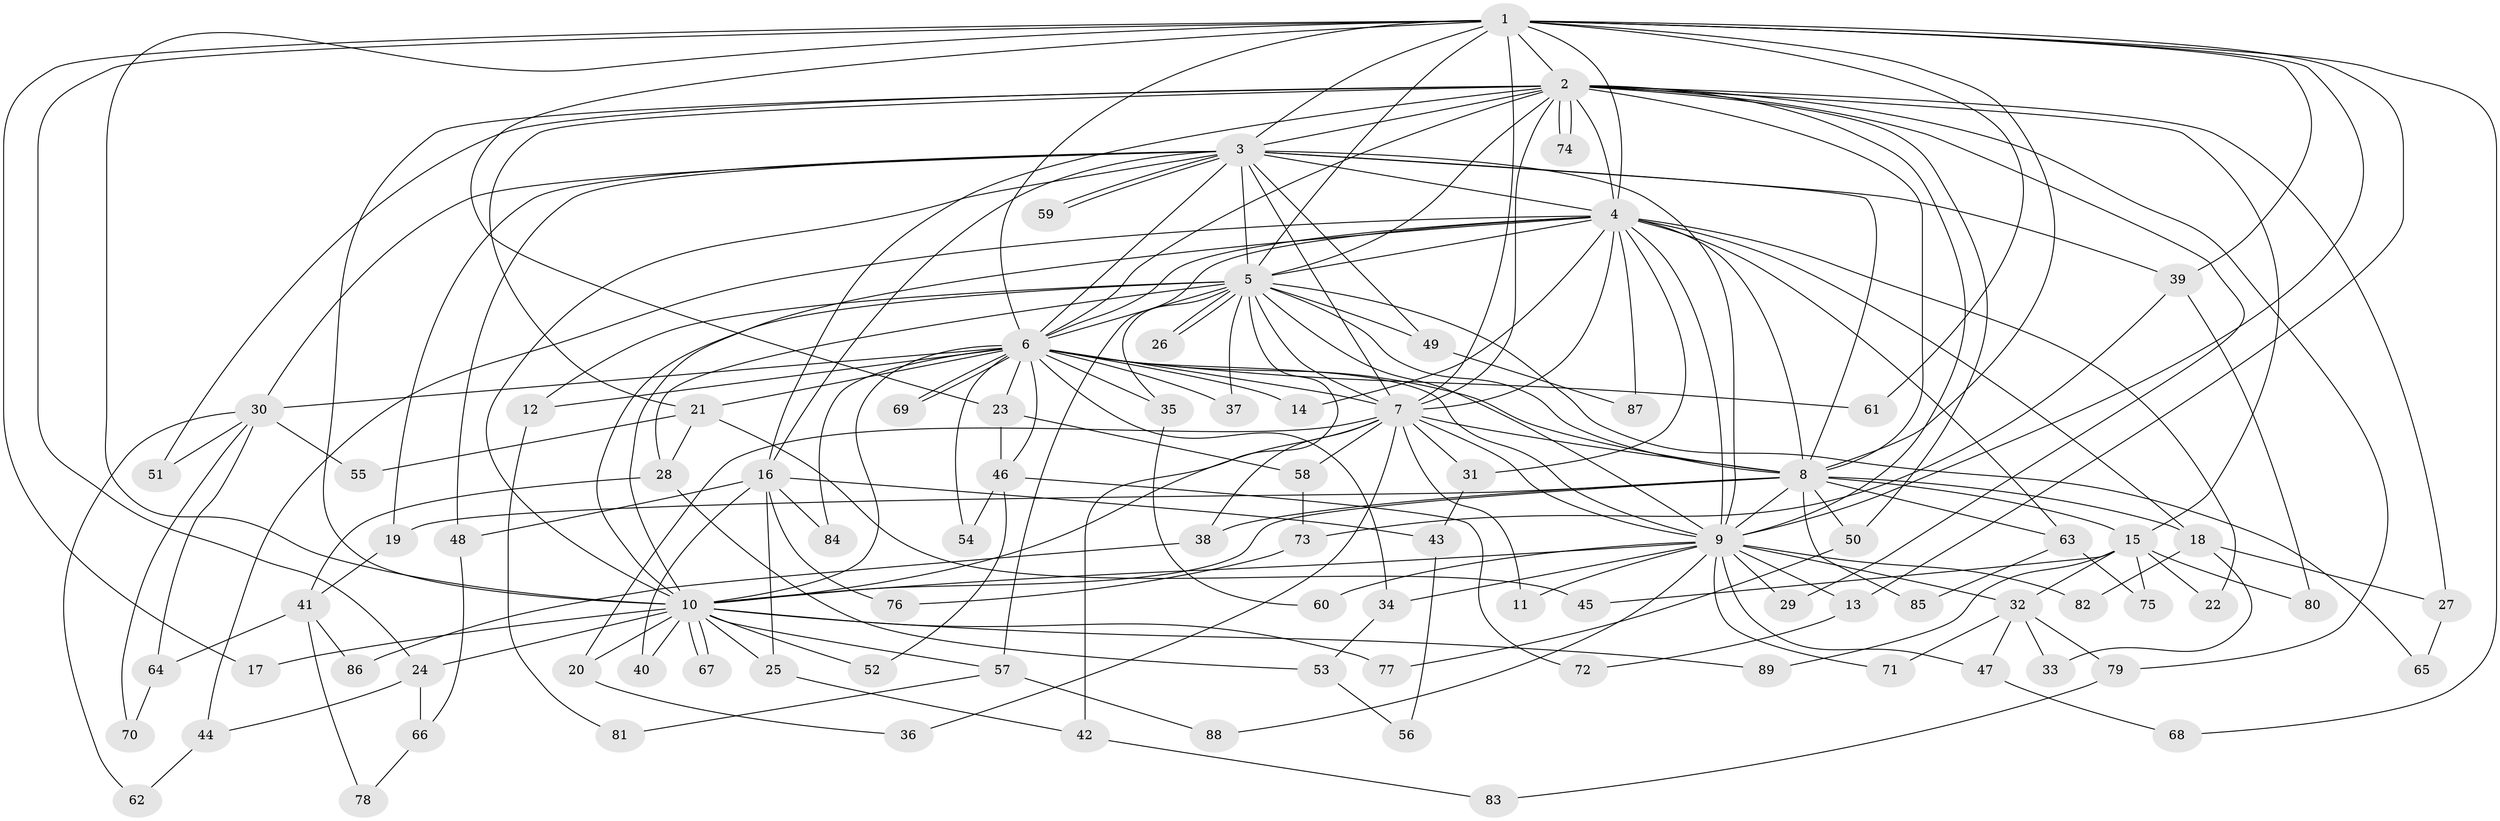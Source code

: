 // Generated by graph-tools (version 1.1) at 2025/49/03/09/25 03:49:34]
// undirected, 89 vertices, 203 edges
graph export_dot {
graph [start="1"]
  node [color=gray90,style=filled];
  1;
  2;
  3;
  4;
  5;
  6;
  7;
  8;
  9;
  10;
  11;
  12;
  13;
  14;
  15;
  16;
  17;
  18;
  19;
  20;
  21;
  22;
  23;
  24;
  25;
  26;
  27;
  28;
  29;
  30;
  31;
  32;
  33;
  34;
  35;
  36;
  37;
  38;
  39;
  40;
  41;
  42;
  43;
  44;
  45;
  46;
  47;
  48;
  49;
  50;
  51;
  52;
  53;
  54;
  55;
  56;
  57;
  58;
  59;
  60;
  61;
  62;
  63;
  64;
  65;
  66;
  67;
  68;
  69;
  70;
  71;
  72;
  73;
  74;
  75;
  76;
  77;
  78;
  79;
  80;
  81;
  82;
  83;
  84;
  85;
  86;
  87;
  88;
  89;
  1 -- 2;
  1 -- 3;
  1 -- 4;
  1 -- 5;
  1 -- 6;
  1 -- 7;
  1 -- 8;
  1 -- 9;
  1 -- 10;
  1 -- 13;
  1 -- 17;
  1 -- 23;
  1 -- 24;
  1 -- 39;
  1 -- 61;
  1 -- 68;
  2 -- 3;
  2 -- 4;
  2 -- 5;
  2 -- 6;
  2 -- 7;
  2 -- 8;
  2 -- 9;
  2 -- 10;
  2 -- 15;
  2 -- 16;
  2 -- 21;
  2 -- 27;
  2 -- 29;
  2 -- 50;
  2 -- 51;
  2 -- 74;
  2 -- 74;
  2 -- 79;
  3 -- 4;
  3 -- 5;
  3 -- 6;
  3 -- 7;
  3 -- 8;
  3 -- 9;
  3 -- 10;
  3 -- 16;
  3 -- 19;
  3 -- 30;
  3 -- 39;
  3 -- 48;
  3 -- 49;
  3 -- 59;
  3 -- 59;
  4 -- 5;
  4 -- 6;
  4 -- 7;
  4 -- 8;
  4 -- 9;
  4 -- 10;
  4 -- 14;
  4 -- 18;
  4 -- 22;
  4 -- 31;
  4 -- 44;
  4 -- 57;
  4 -- 63;
  4 -- 87;
  5 -- 6;
  5 -- 7;
  5 -- 8;
  5 -- 9;
  5 -- 10;
  5 -- 12;
  5 -- 26;
  5 -- 26;
  5 -- 28;
  5 -- 35;
  5 -- 37;
  5 -- 42;
  5 -- 49;
  5 -- 65;
  6 -- 7;
  6 -- 8;
  6 -- 9;
  6 -- 10;
  6 -- 12;
  6 -- 14;
  6 -- 21;
  6 -- 23;
  6 -- 30;
  6 -- 34;
  6 -- 35;
  6 -- 37;
  6 -- 46;
  6 -- 54;
  6 -- 61;
  6 -- 69;
  6 -- 69;
  6 -- 84;
  7 -- 8;
  7 -- 9;
  7 -- 10;
  7 -- 11;
  7 -- 20;
  7 -- 31;
  7 -- 36;
  7 -- 38;
  7 -- 58;
  8 -- 9;
  8 -- 10;
  8 -- 15;
  8 -- 18;
  8 -- 19;
  8 -- 38;
  8 -- 50;
  8 -- 63;
  8 -- 85;
  9 -- 10;
  9 -- 11;
  9 -- 13;
  9 -- 29;
  9 -- 32;
  9 -- 34;
  9 -- 47;
  9 -- 60;
  9 -- 71;
  9 -- 82;
  9 -- 88;
  10 -- 17;
  10 -- 20;
  10 -- 24;
  10 -- 25;
  10 -- 40;
  10 -- 52;
  10 -- 57;
  10 -- 67;
  10 -- 67;
  10 -- 77;
  10 -- 89;
  12 -- 81;
  13 -- 72;
  15 -- 22;
  15 -- 32;
  15 -- 45;
  15 -- 75;
  15 -- 80;
  15 -- 89;
  16 -- 25;
  16 -- 40;
  16 -- 43;
  16 -- 48;
  16 -- 76;
  16 -- 84;
  18 -- 27;
  18 -- 33;
  18 -- 82;
  19 -- 41;
  20 -- 36;
  21 -- 28;
  21 -- 45;
  21 -- 55;
  23 -- 46;
  23 -- 58;
  24 -- 44;
  24 -- 66;
  25 -- 42;
  27 -- 65;
  28 -- 41;
  28 -- 53;
  30 -- 51;
  30 -- 55;
  30 -- 62;
  30 -- 64;
  30 -- 70;
  31 -- 43;
  32 -- 33;
  32 -- 47;
  32 -- 71;
  32 -- 79;
  34 -- 53;
  35 -- 60;
  38 -- 86;
  39 -- 73;
  39 -- 80;
  41 -- 64;
  41 -- 78;
  41 -- 86;
  42 -- 83;
  43 -- 56;
  44 -- 62;
  46 -- 52;
  46 -- 54;
  46 -- 72;
  47 -- 68;
  48 -- 66;
  49 -- 87;
  50 -- 77;
  53 -- 56;
  57 -- 81;
  57 -- 88;
  58 -- 73;
  63 -- 75;
  63 -- 85;
  64 -- 70;
  66 -- 78;
  73 -- 76;
  79 -- 83;
}
